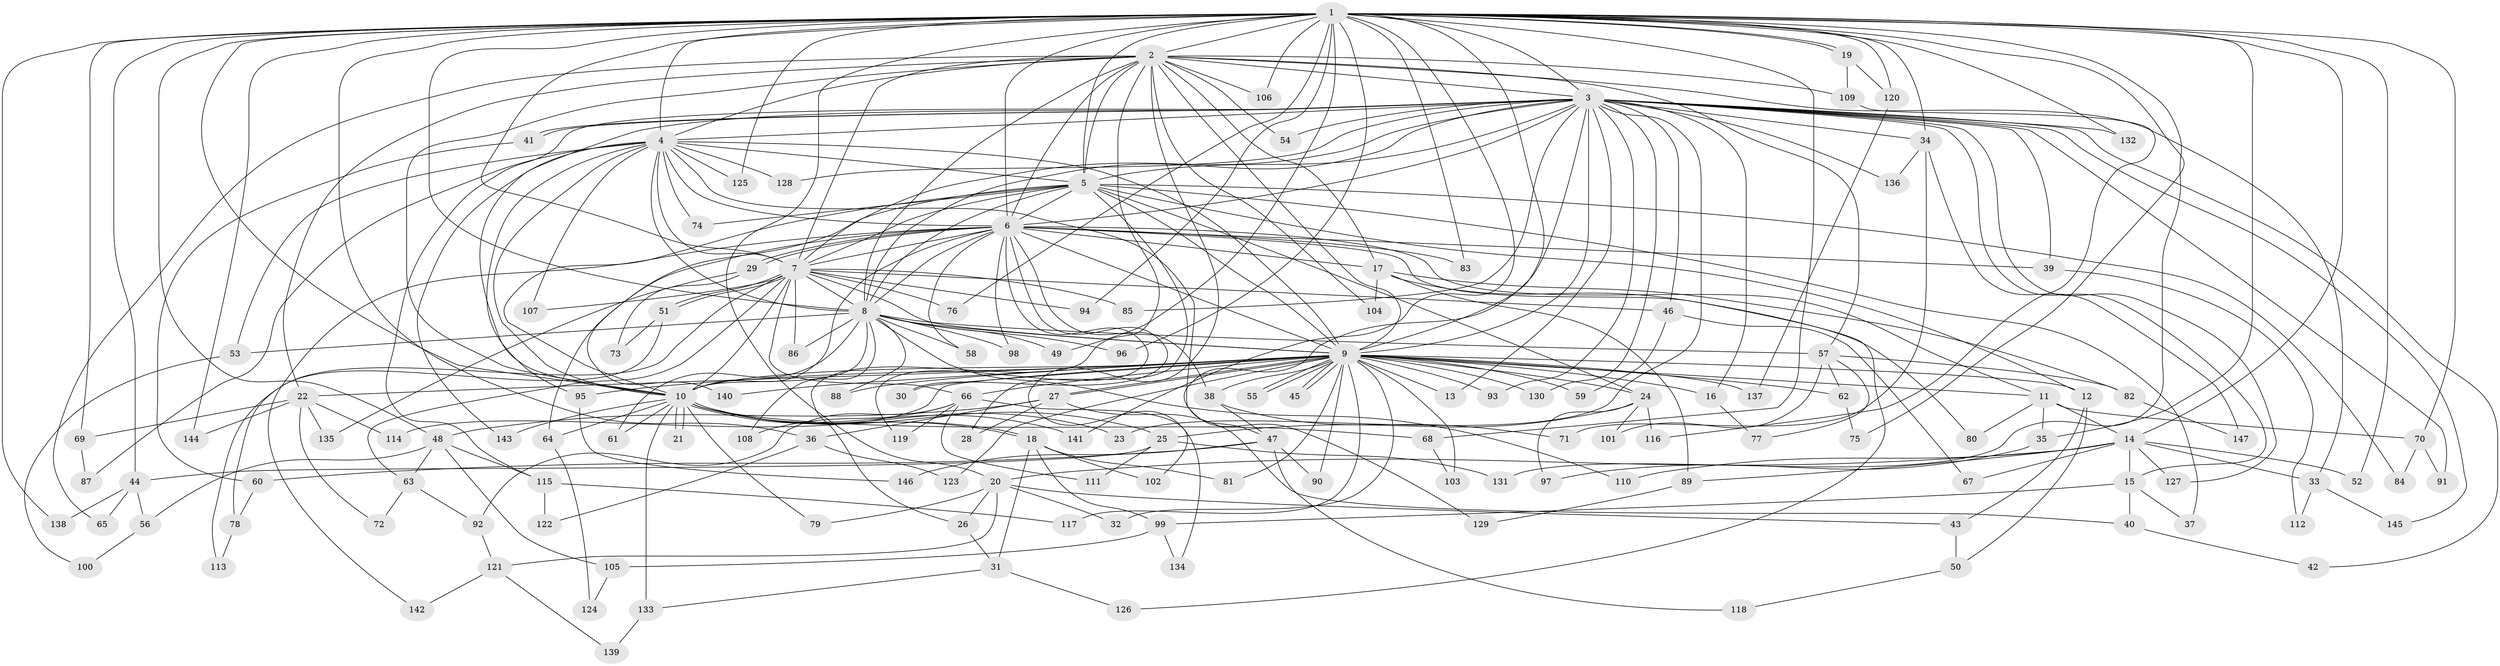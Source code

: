 // coarse degree distribution, {34: 0.017699115044247787, 18: 0.017699115044247787, 16: 0.008849557522123894, 15: 0.008849557522123894, 22: 0.008849557522123894, 37: 0.008849557522123894, 24: 0.008849557522123894, 7: 0.05309734513274336, 3: 0.1592920353982301, 2: 0.5486725663716814, 10: 0.008849557522123894, 6: 0.035398230088495575, 5: 0.04424778761061947, 8: 0.017699115044247787, 4: 0.04424778761061947, 1: 0.008849557522123894}
// Generated by graph-tools (version 1.1) at 2025/41/03/06/25 10:41:35]
// undirected, 147 vertices, 319 edges
graph export_dot {
graph [start="1"]
  node [color=gray90,style=filled];
  1;
  2;
  3;
  4;
  5;
  6;
  7;
  8;
  9;
  10;
  11;
  12;
  13;
  14;
  15;
  16;
  17;
  18;
  19;
  20;
  21;
  22;
  23;
  24;
  25;
  26;
  27;
  28;
  29;
  30;
  31;
  32;
  33;
  34;
  35;
  36;
  37;
  38;
  39;
  40;
  41;
  42;
  43;
  44;
  45;
  46;
  47;
  48;
  49;
  50;
  51;
  52;
  53;
  54;
  55;
  56;
  57;
  58;
  59;
  60;
  61;
  62;
  63;
  64;
  65;
  66;
  67;
  68;
  69;
  70;
  71;
  72;
  73;
  74;
  75;
  76;
  77;
  78;
  79;
  80;
  81;
  82;
  83;
  84;
  85;
  86;
  87;
  88;
  89;
  90;
  91;
  92;
  93;
  94;
  95;
  96;
  97;
  98;
  99;
  100;
  101;
  102;
  103;
  104;
  105;
  106;
  107;
  108;
  109;
  110;
  111;
  112;
  113;
  114;
  115;
  116;
  117;
  118;
  119;
  120;
  121;
  122;
  123;
  124;
  125;
  126;
  127;
  128;
  129;
  130;
  131;
  132;
  133;
  134;
  135;
  136;
  137;
  138;
  139;
  140;
  141;
  142;
  143;
  144;
  145;
  146;
  147;
  1 -- 2;
  1 -- 3;
  1 -- 4;
  1 -- 5;
  1 -- 6;
  1 -- 7;
  1 -- 8;
  1 -- 9;
  1 -- 10;
  1 -- 14;
  1 -- 19;
  1 -- 19;
  1 -- 20;
  1 -- 34;
  1 -- 35;
  1 -- 36;
  1 -- 44;
  1 -- 48;
  1 -- 49;
  1 -- 52;
  1 -- 68;
  1 -- 69;
  1 -- 70;
  1 -- 75;
  1 -- 76;
  1 -- 83;
  1 -- 94;
  1 -- 96;
  1 -- 106;
  1 -- 120;
  1 -- 125;
  1 -- 131;
  1 -- 132;
  1 -- 138;
  1 -- 141;
  1 -- 144;
  2 -- 3;
  2 -- 4;
  2 -- 5;
  2 -- 6;
  2 -- 7;
  2 -- 8;
  2 -- 9;
  2 -- 10;
  2 -- 17;
  2 -- 22;
  2 -- 26;
  2 -- 33;
  2 -- 54;
  2 -- 57;
  2 -- 65;
  2 -- 102;
  2 -- 104;
  2 -- 106;
  2 -- 109;
  3 -- 4;
  3 -- 5;
  3 -- 6;
  3 -- 7;
  3 -- 8;
  3 -- 9;
  3 -- 10;
  3 -- 13;
  3 -- 15;
  3 -- 16;
  3 -- 23;
  3 -- 34;
  3 -- 39;
  3 -- 41;
  3 -- 41;
  3 -- 42;
  3 -- 46;
  3 -- 47;
  3 -- 54;
  3 -- 85;
  3 -- 91;
  3 -- 93;
  3 -- 115;
  3 -- 127;
  3 -- 128;
  3 -- 130;
  3 -- 132;
  3 -- 136;
  3 -- 145;
  4 -- 5;
  4 -- 6;
  4 -- 7;
  4 -- 8;
  4 -- 9;
  4 -- 10;
  4 -- 53;
  4 -- 74;
  4 -- 87;
  4 -- 95;
  4 -- 107;
  4 -- 125;
  4 -- 128;
  4 -- 129;
  4 -- 143;
  5 -- 6;
  5 -- 7;
  5 -- 8;
  5 -- 9;
  5 -- 10;
  5 -- 12;
  5 -- 24;
  5 -- 28;
  5 -- 37;
  5 -- 74;
  5 -- 84;
  5 -- 140;
  6 -- 7;
  6 -- 8;
  6 -- 9;
  6 -- 10;
  6 -- 11;
  6 -- 17;
  6 -- 29;
  6 -- 29;
  6 -- 30;
  6 -- 38;
  6 -- 39;
  6 -- 58;
  6 -- 64;
  6 -- 83;
  6 -- 98;
  6 -- 119;
  6 -- 126;
  6 -- 142;
  7 -- 8;
  7 -- 9;
  7 -- 10;
  7 -- 46;
  7 -- 51;
  7 -- 51;
  7 -- 63;
  7 -- 66;
  7 -- 76;
  7 -- 85;
  7 -- 86;
  7 -- 94;
  7 -- 107;
  7 -- 113;
  8 -- 9;
  8 -- 10;
  8 -- 49;
  8 -- 53;
  8 -- 57;
  8 -- 58;
  8 -- 61;
  8 -- 86;
  8 -- 88;
  8 -- 96;
  8 -- 98;
  8 -- 108;
  8 -- 110;
  9 -- 10;
  9 -- 11;
  9 -- 12;
  9 -- 13;
  9 -- 16;
  9 -- 22;
  9 -- 24;
  9 -- 27;
  9 -- 27;
  9 -- 30;
  9 -- 32;
  9 -- 38;
  9 -- 45;
  9 -- 45;
  9 -- 55;
  9 -- 55;
  9 -- 59;
  9 -- 62;
  9 -- 66;
  9 -- 81;
  9 -- 88;
  9 -- 90;
  9 -- 93;
  9 -- 95;
  9 -- 103;
  9 -- 114;
  9 -- 117;
  9 -- 123;
  9 -- 130;
  9 -- 137;
  9 -- 140;
  10 -- 18;
  10 -- 18;
  10 -- 21;
  10 -- 21;
  10 -- 23;
  10 -- 25;
  10 -- 61;
  10 -- 64;
  10 -- 68;
  10 -- 79;
  10 -- 133;
  10 -- 141;
  10 -- 143;
  11 -- 14;
  11 -- 35;
  11 -- 70;
  11 -- 80;
  12 -- 43;
  12 -- 50;
  14 -- 15;
  14 -- 20;
  14 -- 33;
  14 -- 52;
  14 -- 67;
  14 -- 89;
  14 -- 110;
  14 -- 127;
  15 -- 37;
  15 -- 40;
  15 -- 99;
  16 -- 77;
  17 -- 80;
  17 -- 82;
  17 -- 89;
  17 -- 104;
  18 -- 31;
  18 -- 81;
  18 -- 99;
  18 -- 102;
  19 -- 109;
  19 -- 120;
  20 -- 26;
  20 -- 32;
  20 -- 43;
  20 -- 79;
  20 -- 121;
  22 -- 69;
  22 -- 72;
  22 -- 114;
  22 -- 135;
  22 -- 144;
  24 -- 25;
  24 -- 97;
  24 -- 101;
  24 -- 116;
  25 -- 44;
  25 -- 111;
  25 -- 131;
  26 -- 31;
  27 -- 28;
  27 -- 36;
  27 -- 40;
  27 -- 48;
  29 -- 73;
  29 -- 135;
  31 -- 126;
  31 -- 133;
  33 -- 112;
  33 -- 145;
  34 -- 71;
  34 -- 136;
  34 -- 147;
  35 -- 97;
  36 -- 122;
  36 -- 123;
  38 -- 47;
  38 -- 71;
  39 -- 112;
  40 -- 42;
  41 -- 60;
  43 -- 50;
  44 -- 56;
  44 -- 65;
  44 -- 138;
  46 -- 59;
  46 -- 67;
  47 -- 60;
  47 -- 90;
  47 -- 118;
  47 -- 146;
  48 -- 56;
  48 -- 63;
  48 -- 105;
  48 -- 115;
  50 -- 118;
  51 -- 73;
  51 -- 78;
  53 -- 100;
  56 -- 100;
  57 -- 62;
  57 -- 77;
  57 -- 82;
  57 -- 101;
  60 -- 78;
  62 -- 75;
  63 -- 72;
  63 -- 92;
  64 -- 124;
  66 -- 92;
  66 -- 108;
  66 -- 111;
  66 -- 119;
  66 -- 134;
  68 -- 103;
  69 -- 87;
  70 -- 84;
  70 -- 91;
  78 -- 113;
  82 -- 147;
  89 -- 129;
  92 -- 121;
  95 -- 146;
  99 -- 105;
  99 -- 134;
  105 -- 124;
  109 -- 116;
  115 -- 117;
  115 -- 122;
  120 -- 137;
  121 -- 139;
  121 -- 142;
  133 -- 139;
}

